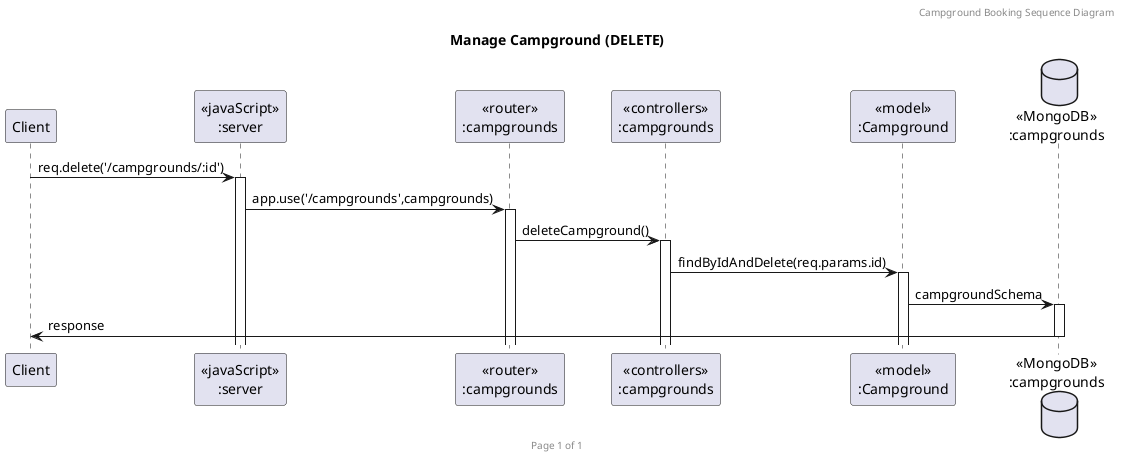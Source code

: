 @startuml Manage Campground (DELETE)

header Campground Booking Sequence Diagram
footer Page %page% of %lastpage%
title "Manage Campground (DELETE)"

participant "Client" as client
participant "<<javaScript>>\n:server" as server
participant "<<router>>\n:campgrounds" as routerCampgrounds
participant "<<controllers>>\n:campgrounds" as controllersCampgrounds
participant "<<model>>\n:Campground" as modelCampground
database "<<MongoDB>>\n:campgrounds" as CampgroundsDatabase

client->server ++:req.delete('/campgrounds/:id')
server->routerCampgrounds ++:app.use('/campgrounds',campgrounds)
routerCampgrounds -> controllersCampgrounds ++:deleteCampground()
controllersCampgrounds->modelCampground ++:findByIdAndDelete(req.params.id)
modelCampground ->CampgroundsDatabase ++: campgroundSchema
CampgroundsDatabase -> client --: response

@enduml